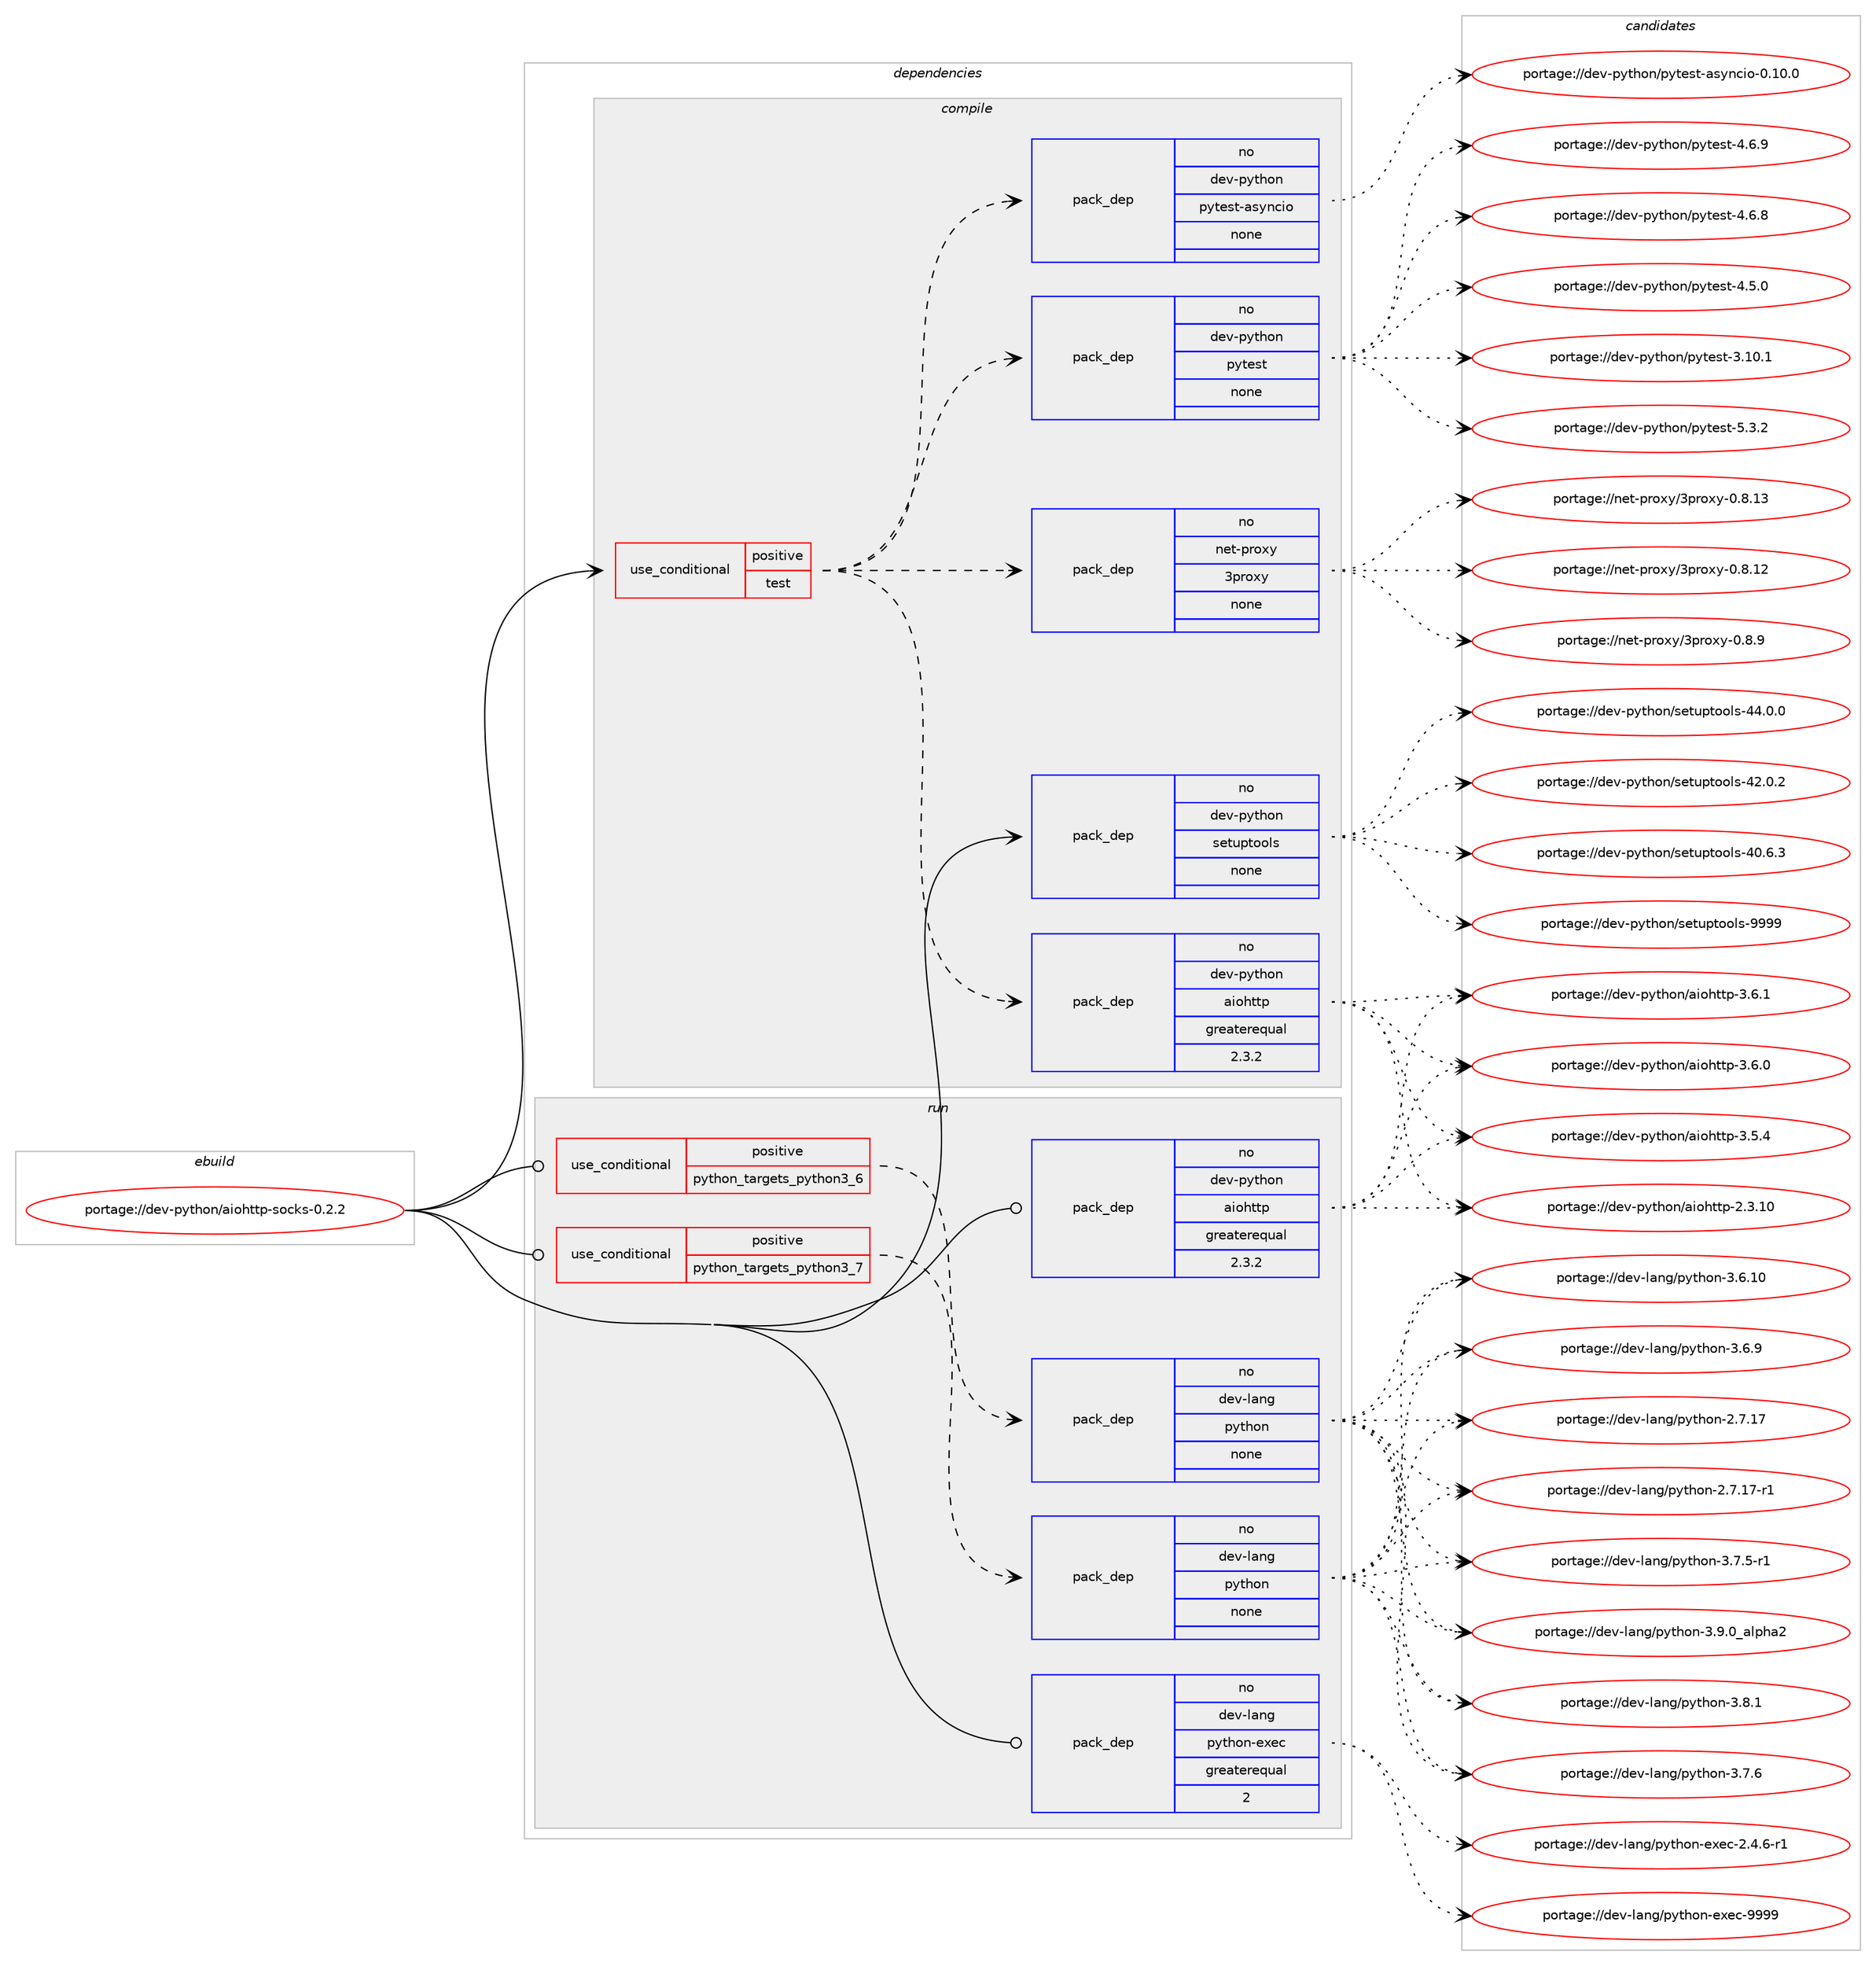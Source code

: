 digraph prolog {

# *************
# Graph options
# *************

newrank=true;
concentrate=true;
compound=true;
graph [rankdir=LR,fontname=Helvetica,fontsize=10,ranksep=1.5];#, ranksep=2.5, nodesep=0.2];
edge  [arrowhead=vee];
node  [fontname=Helvetica,fontsize=10];

# **********
# The ebuild
# **********

subgraph cluster_leftcol {
color=gray;
rank=same;
label=<<i>ebuild</i>>;
id [label="portage://dev-python/aiohttp-socks-0.2.2", color=red, width=4, href="../dev-python/aiohttp-socks-0.2.2.svg"];
}

# ****************
# The dependencies
# ****************

subgraph cluster_midcol {
color=gray;
label=<<i>dependencies</i>>;
subgraph cluster_compile {
fillcolor="#eeeeee";
style=filled;
label=<<i>compile</i>>;
subgraph cond119206 {
dependency472207 [label=<<TABLE BORDER="0" CELLBORDER="1" CELLSPACING="0" CELLPADDING="4"><TR><TD ROWSPAN="3" CELLPADDING="10">use_conditional</TD></TR><TR><TD>positive</TD></TR><TR><TD>test</TD></TR></TABLE>>, shape=none, color=red];
subgraph pack347986 {
dependency472208 [label=<<TABLE BORDER="0" CELLBORDER="1" CELLSPACING="0" CELLPADDING="4" WIDTH="220"><TR><TD ROWSPAN="6" CELLPADDING="30">pack_dep</TD></TR><TR><TD WIDTH="110">no</TD></TR><TR><TD>dev-python</TD></TR><TR><TD>aiohttp</TD></TR><TR><TD>greaterequal</TD></TR><TR><TD>2.3.2</TD></TR></TABLE>>, shape=none, color=blue];
}
dependency472207:e -> dependency472208:w [weight=20,style="dashed",arrowhead="vee"];
subgraph pack347987 {
dependency472209 [label=<<TABLE BORDER="0" CELLBORDER="1" CELLSPACING="0" CELLPADDING="4" WIDTH="220"><TR><TD ROWSPAN="6" CELLPADDING="30">pack_dep</TD></TR><TR><TD WIDTH="110">no</TD></TR><TR><TD>dev-python</TD></TR><TR><TD>pytest</TD></TR><TR><TD>none</TD></TR><TR><TD></TD></TR></TABLE>>, shape=none, color=blue];
}
dependency472207:e -> dependency472209:w [weight=20,style="dashed",arrowhead="vee"];
subgraph pack347988 {
dependency472210 [label=<<TABLE BORDER="0" CELLBORDER="1" CELLSPACING="0" CELLPADDING="4" WIDTH="220"><TR><TD ROWSPAN="6" CELLPADDING="30">pack_dep</TD></TR><TR><TD WIDTH="110">no</TD></TR><TR><TD>dev-python</TD></TR><TR><TD>pytest-asyncio</TD></TR><TR><TD>none</TD></TR><TR><TD></TD></TR></TABLE>>, shape=none, color=blue];
}
dependency472207:e -> dependency472210:w [weight=20,style="dashed",arrowhead="vee"];
subgraph pack347989 {
dependency472211 [label=<<TABLE BORDER="0" CELLBORDER="1" CELLSPACING="0" CELLPADDING="4" WIDTH="220"><TR><TD ROWSPAN="6" CELLPADDING="30">pack_dep</TD></TR><TR><TD WIDTH="110">no</TD></TR><TR><TD>net-proxy</TD></TR><TR><TD>3proxy</TD></TR><TR><TD>none</TD></TR><TR><TD></TD></TR></TABLE>>, shape=none, color=blue];
}
dependency472207:e -> dependency472211:w [weight=20,style="dashed",arrowhead="vee"];
}
id:e -> dependency472207:w [weight=20,style="solid",arrowhead="vee"];
subgraph pack347990 {
dependency472212 [label=<<TABLE BORDER="0" CELLBORDER="1" CELLSPACING="0" CELLPADDING="4" WIDTH="220"><TR><TD ROWSPAN="6" CELLPADDING="30">pack_dep</TD></TR><TR><TD WIDTH="110">no</TD></TR><TR><TD>dev-python</TD></TR><TR><TD>setuptools</TD></TR><TR><TD>none</TD></TR><TR><TD></TD></TR></TABLE>>, shape=none, color=blue];
}
id:e -> dependency472212:w [weight=20,style="solid",arrowhead="vee"];
}
subgraph cluster_compileandrun {
fillcolor="#eeeeee";
style=filled;
label=<<i>compile and run</i>>;
}
subgraph cluster_run {
fillcolor="#eeeeee";
style=filled;
label=<<i>run</i>>;
subgraph cond119207 {
dependency472213 [label=<<TABLE BORDER="0" CELLBORDER="1" CELLSPACING="0" CELLPADDING="4"><TR><TD ROWSPAN="3" CELLPADDING="10">use_conditional</TD></TR><TR><TD>positive</TD></TR><TR><TD>python_targets_python3_6</TD></TR></TABLE>>, shape=none, color=red];
subgraph pack347991 {
dependency472214 [label=<<TABLE BORDER="0" CELLBORDER="1" CELLSPACING="0" CELLPADDING="4" WIDTH="220"><TR><TD ROWSPAN="6" CELLPADDING="30">pack_dep</TD></TR><TR><TD WIDTH="110">no</TD></TR><TR><TD>dev-lang</TD></TR><TR><TD>python</TD></TR><TR><TD>none</TD></TR><TR><TD></TD></TR></TABLE>>, shape=none, color=blue];
}
dependency472213:e -> dependency472214:w [weight=20,style="dashed",arrowhead="vee"];
}
id:e -> dependency472213:w [weight=20,style="solid",arrowhead="odot"];
subgraph cond119208 {
dependency472215 [label=<<TABLE BORDER="0" CELLBORDER="1" CELLSPACING="0" CELLPADDING="4"><TR><TD ROWSPAN="3" CELLPADDING="10">use_conditional</TD></TR><TR><TD>positive</TD></TR><TR><TD>python_targets_python3_7</TD></TR></TABLE>>, shape=none, color=red];
subgraph pack347992 {
dependency472216 [label=<<TABLE BORDER="0" CELLBORDER="1" CELLSPACING="0" CELLPADDING="4" WIDTH="220"><TR><TD ROWSPAN="6" CELLPADDING="30">pack_dep</TD></TR><TR><TD WIDTH="110">no</TD></TR><TR><TD>dev-lang</TD></TR><TR><TD>python</TD></TR><TR><TD>none</TD></TR><TR><TD></TD></TR></TABLE>>, shape=none, color=blue];
}
dependency472215:e -> dependency472216:w [weight=20,style="dashed",arrowhead="vee"];
}
id:e -> dependency472215:w [weight=20,style="solid",arrowhead="odot"];
subgraph pack347993 {
dependency472217 [label=<<TABLE BORDER="0" CELLBORDER="1" CELLSPACING="0" CELLPADDING="4" WIDTH="220"><TR><TD ROWSPAN="6" CELLPADDING="30">pack_dep</TD></TR><TR><TD WIDTH="110">no</TD></TR><TR><TD>dev-lang</TD></TR><TR><TD>python-exec</TD></TR><TR><TD>greaterequal</TD></TR><TR><TD>2</TD></TR></TABLE>>, shape=none, color=blue];
}
id:e -> dependency472217:w [weight=20,style="solid",arrowhead="odot"];
subgraph pack347994 {
dependency472218 [label=<<TABLE BORDER="0" CELLBORDER="1" CELLSPACING="0" CELLPADDING="4" WIDTH="220"><TR><TD ROWSPAN="6" CELLPADDING="30">pack_dep</TD></TR><TR><TD WIDTH="110">no</TD></TR><TR><TD>dev-python</TD></TR><TR><TD>aiohttp</TD></TR><TR><TD>greaterequal</TD></TR><TR><TD>2.3.2</TD></TR></TABLE>>, shape=none, color=blue];
}
id:e -> dependency472218:w [weight=20,style="solid",arrowhead="odot"];
}
}

# **************
# The candidates
# **************

subgraph cluster_choices {
rank=same;
color=gray;
label=<<i>candidates</i>>;

subgraph choice347986 {
color=black;
nodesep=1;
choice100101118451121211161041111104797105111104116116112455146544649 [label="portage://dev-python/aiohttp-3.6.1", color=red, width=4,href="../dev-python/aiohttp-3.6.1.svg"];
choice100101118451121211161041111104797105111104116116112455146544648 [label="portage://dev-python/aiohttp-3.6.0", color=red, width=4,href="../dev-python/aiohttp-3.6.0.svg"];
choice100101118451121211161041111104797105111104116116112455146534652 [label="portage://dev-python/aiohttp-3.5.4", color=red, width=4,href="../dev-python/aiohttp-3.5.4.svg"];
choice10010111845112121116104111110479710511110411611611245504651464948 [label="portage://dev-python/aiohttp-2.3.10", color=red, width=4,href="../dev-python/aiohttp-2.3.10.svg"];
dependency472208:e -> choice100101118451121211161041111104797105111104116116112455146544649:w [style=dotted,weight="100"];
dependency472208:e -> choice100101118451121211161041111104797105111104116116112455146544648:w [style=dotted,weight="100"];
dependency472208:e -> choice100101118451121211161041111104797105111104116116112455146534652:w [style=dotted,weight="100"];
dependency472208:e -> choice10010111845112121116104111110479710511110411611611245504651464948:w [style=dotted,weight="100"];
}
subgraph choice347987 {
color=black;
nodesep=1;
choice1001011184511212111610411111047112121116101115116455346514650 [label="portage://dev-python/pytest-5.3.2", color=red, width=4,href="../dev-python/pytest-5.3.2.svg"];
choice1001011184511212111610411111047112121116101115116455246544657 [label="portage://dev-python/pytest-4.6.9", color=red, width=4,href="../dev-python/pytest-4.6.9.svg"];
choice1001011184511212111610411111047112121116101115116455246544656 [label="portage://dev-python/pytest-4.6.8", color=red, width=4,href="../dev-python/pytest-4.6.8.svg"];
choice1001011184511212111610411111047112121116101115116455246534648 [label="portage://dev-python/pytest-4.5.0", color=red, width=4,href="../dev-python/pytest-4.5.0.svg"];
choice100101118451121211161041111104711212111610111511645514649484649 [label="portage://dev-python/pytest-3.10.1", color=red, width=4,href="../dev-python/pytest-3.10.1.svg"];
dependency472209:e -> choice1001011184511212111610411111047112121116101115116455346514650:w [style=dotted,weight="100"];
dependency472209:e -> choice1001011184511212111610411111047112121116101115116455246544657:w [style=dotted,weight="100"];
dependency472209:e -> choice1001011184511212111610411111047112121116101115116455246544656:w [style=dotted,weight="100"];
dependency472209:e -> choice1001011184511212111610411111047112121116101115116455246534648:w [style=dotted,weight="100"];
dependency472209:e -> choice100101118451121211161041111104711212111610111511645514649484649:w [style=dotted,weight="100"];
}
subgraph choice347988 {
color=black;
nodesep=1;
choice100101118451121211161041111104711212111610111511645971151211109910511145484649484648 [label="portage://dev-python/pytest-asyncio-0.10.0", color=red, width=4,href="../dev-python/pytest-asyncio-0.10.0.svg"];
dependency472210:e -> choice100101118451121211161041111104711212111610111511645971151211109910511145484649484648:w [style=dotted,weight="100"];
}
subgraph choice347989 {
color=black;
nodesep=1;
choice110101116451121141111201214751112114111120121454846564657 [label="portage://net-proxy/3proxy-0.8.9", color=red, width=4,href="../net-proxy/3proxy-0.8.9.svg"];
choice11010111645112114111120121475111211411112012145484656464951 [label="portage://net-proxy/3proxy-0.8.13", color=red, width=4,href="../net-proxy/3proxy-0.8.13.svg"];
choice11010111645112114111120121475111211411112012145484656464950 [label="portage://net-proxy/3proxy-0.8.12", color=red, width=4,href="../net-proxy/3proxy-0.8.12.svg"];
dependency472211:e -> choice110101116451121141111201214751112114111120121454846564657:w [style=dotted,weight="100"];
dependency472211:e -> choice11010111645112114111120121475111211411112012145484656464951:w [style=dotted,weight="100"];
dependency472211:e -> choice11010111645112114111120121475111211411112012145484656464950:w [style=dotted,weight="100"];
}
subgraph choice347990 {
color=black;
nodesep=1;
choice10010111845112121116104111110471151011161171121161111111081154557575757 [label="portage://dev-python/setuptools-9999", color=red, width=4,href="../dev-python/setuptools-9999.svg"];
choice100101118451121211161041111104711510111611711211611111110811545525246484648 [label="portage://dev-python/setuptools-44.0.0", color=red, width=4,href="../dev-python/setuptools-44.0.0.svg"];
choice100101118451121211161041111104711510111611711211611111110811545525046484650 [label="portage://dev-python/setuptools-42.0.2", color=red, width=4,href="../dev-python/setuptools-42.0.2.svg"];
choice100101118451121211161041111104711510111611711211611111110811545524846544651 [label="portage://dev-python/setuptools-40.6.3", color=red, width=4,href="../dev-python/setuptools-40.6.3.svg"];
dependency472212:e -> choice10010111845112121116104111110471151011161171121161111111081154557575757:w [style=dotted,weight="100"];
dependency472212:e -> choice100101118451121211161041111104711510111611711211611111110811545525246484648:w [style=dotted,weight="100"];
dependency472212:e -> choice100101118451121211161041111104711510111611711211611111110811545525046484650:w [style=dotted,weight="100"];
dependency472212:e -> choice100101118451121211161041111104711510111611711211611111110811545524846544651:w [style=dotted,weight="100"];
}
subgraph choice347991 {
color=black;
nodesep=1;
choice10010111845108971101034711212111610411111045514657464895971081121049750 [label="portage://dev-lang/python-3.9.0_alpha2", color=red, width=4,href="../dev-lang/python-3.9.0_alpha2.svg"];
choice100101118451089711010347112121116104111110455146564649 [label="portage://dev-lang/python-3.8.1", color=red, width=4,href="../dev-lang/python-3.8.1.svg"];
choice100101118451089711010347112121116104111110455146554654 [label="portage://dev-lang/python-3.7.6", color=red, width=4,href="../dev-lang/python-3.7.6.svg"];
choice1001011184510897110103471121211161041111104551465546534511449 [label="portage://dev-lang/python-3.7.5-r1", color=red, width=4,href="../dev-lang/python-3.7.5-r1.svg"];
choice100101118451089711010347112121116104111110455146544657 [label="portage://dev-lang/python-3.6.9", color=red, width=4,href="../dev-lang/python-3.6.9.svg"];
choice10010111845108971101034711212111610411111045514654464948 [label="portage://dev-lang/python-3.6.10", color=red, width=4,href="../dev-lang/python-3.6.10.svg"];
choice100101118451089711010347112121116104111110455046554649554511449 [label="portage://dev-lang/python-2.7.17-r1", color=red, width=4,href="../dev-lang/python-2.7.17-r1.svg"];
choice10010111845108971101034711212111610411111045504655464955 [label="portage://dev-lang/python-2.7.17", color=red, width=4,href="../dev-lang/python-2.7.17.svg"];
dependency472214:e -> choice10010111845108971101034711212111610411111045514657464895971081121049750:w [style=dotted,weight="100"];
dependency472214:e -> choice100101118451089711010347112121116104111110455146564649:w [style=dotted,weight="100"];
dependency472214:e -> choice100101118451089711010347112121116104111110455146554654:w [style=dotted,weight="100"];
dependency472214:e -> choice1001011184510897110103471121211161041111104551465546534511449:w [style=dotted,weight="100"];
dependency472214:e -> choice100101118451089711010347112121116104111110455146544657:w [style=dotted,weight="100"];
dependency472214:e -> choice10010111845108971101034711212111610411111045514654464948:w [style=dotted,weight="100"];
dependency472214:e -> choice100101118451089711010347112121116104111110455046554649554511449:w [style=dotted,weight="100"];
dependency472214:e -> choice10010111845108971101034711212111610411111045504655464955:w [style=dotted,weight="100"];
}
subgraph choice347992 {
color=black;
nodesep=1;
choice10010111845108971101034711212111610411111045514657464895971081121049750 [label="portage://dev-lang/python-3.9.0_alpha2", color=red, width=4,href="../dev-lang/python-3.9.0_alpha2.svg"];
choice100101118451089711010347112121116104111110455146564649 [label="portage://dev-lang/python-3.8.1", color=red, width=4,href="../dev-lang/python-3.8.1.svg"];
choice100101118451089711010347112121116104111110455146554654 [label="portage://dev-lang/python-3.7.6", color=red, width=4,href="../dev-lang/python-3.7.6.svg"];
choice1001011184510897110103471121211161041111104551465546534511449 [label="portage://dev-lang/python-3.7.5-r1", color=red, width=4,href="../dev-lang/python-3.7.5-r1.svg"];
choice100101118451089711010347112121116104111110455146544657 [label="portage://dev-lang/python-3.6.9", color=red, width=4,href="../dev-lang/python-3.6.9.svg"];
choice10010111845108971101034711212111610411111045514654464948 [label="portage://dev-lang/python-3.6.10", color=red, width=4,href="../dev-lang/python-3.6.10.svg"];
choice100101118451089711010347112121116104111110455046554649554511449 [label="portage://dev-lang/python-2.7.17-r1", color=red, width=4,href="../dev-lang/python-2.7.17-r1.svg"];
choice10010111845108971101034711212111610411111045504655464955 [label="portage://dev-lang/python-2.7.17", color=red, width=4,href="../dev-lang/python-2.7.17.svg"];
dependency472216:e -> choice10010111845108971101034711212111610411111045514657464895971081121049750:w [style=dotted,weight="100"];
dependency472216:e -> choice100101118451089711010347112121116104111110455146564649:w [style=dotted,weight="100"];
dependency472216:e -> choice100101118451089711010347112121116104111110455146554654:w [style=dotted,weight="100"];
dependency472216:e -> choice1001011184510897110103471121211161041111104551465546534511449:w [style=dotted,weight="100"];
dependency472216:e -> choice100101118451089711010347112121116104111110455146544657:w [style=dotted,weight="100"];
dependency472216:e -> choice10010111845108971101034711212111610411111045514654464948:w [style=dotted,weight="100"];
dependency472216:e -> choice100101118451089711010347112121116104111110455046554649554511449:w [style=dotted,weight="100"];
dependency472216:e -> choice10010111845108971101034711212111610411111045504655464955:w [style=dotted,weight="100"];
}
subgraph choice347993 {
color=black;
nodesep=1;
choice10010111845108971101034711212111610411111045101120101994557575757 [label="portage://dev-lang/python-exec-9999", color=red, width=4,href="../dev-lang/python-exec-9999.svg"];
choice10010111845108971101034711212111610411111045101120101994550465246544511449 [label="portage://dev-lang/python-exec-2.4.6-r1", color=red, width=4,href="../dev-lang/python-exec-2.4.6-r1.svg"];
dependency472217:e -> choice10010111845108971101034711212111610411111045101120101994557575757:w [style=dotted,weight="100"];
dependency472217:e -> choice10010111845108971101034711212111610411111045101120101994550465246544511449:w [style=dotted,weight="100"];
}
subgraph choice347994 {
color=black;
nodesep=1;
choice100101118451121211161041111104797105111104116116112455146544649 [label="portage://dev-python/aiohttp-3.6.1", color=red, width=4,href="../dev-python/aiohttp-3.6.1.svg"];
choice100101118451121211161041111104797105111104116116112455146544648 [label="portage://dev-python/aiohttp-3.6.0", color=red, width=4,href="../dev-python/aiohttp-3.6.0.svg"];
choice100101118451121211161041111104797105111104116116112455146534652 [label="portage://dev-python/aiohttp-3.5.4", color=red, width=4,href="../dev-python/aiohttp-3.5.4.svg"];
choice10010111845112121116104111110479710511110411611611245504651464948 [label="portage://dev-python/aiohttp-2.3.10", color=red, width=4,href="../dev-python/aiohttp-2.3.10.svg"];
dependency472218:e -> choice100101118451121211161041111104797105111104116116112455146544649:w [style=dotted,weight="100"];
dependency472218:e -> choice100101118451121211161041111104797105111104116116112455146544648:w [style=dotted,weight="100"];
dependency472218:e -> choice100101118451121211161041111104797105111104116116112455146534652:w [style=dotted,weight="100"];
dependency472218:e -> choice10010111845112121116104111110479710511110411611611245504651464948:w [style=dotted,weight="100"];
}
}

}

